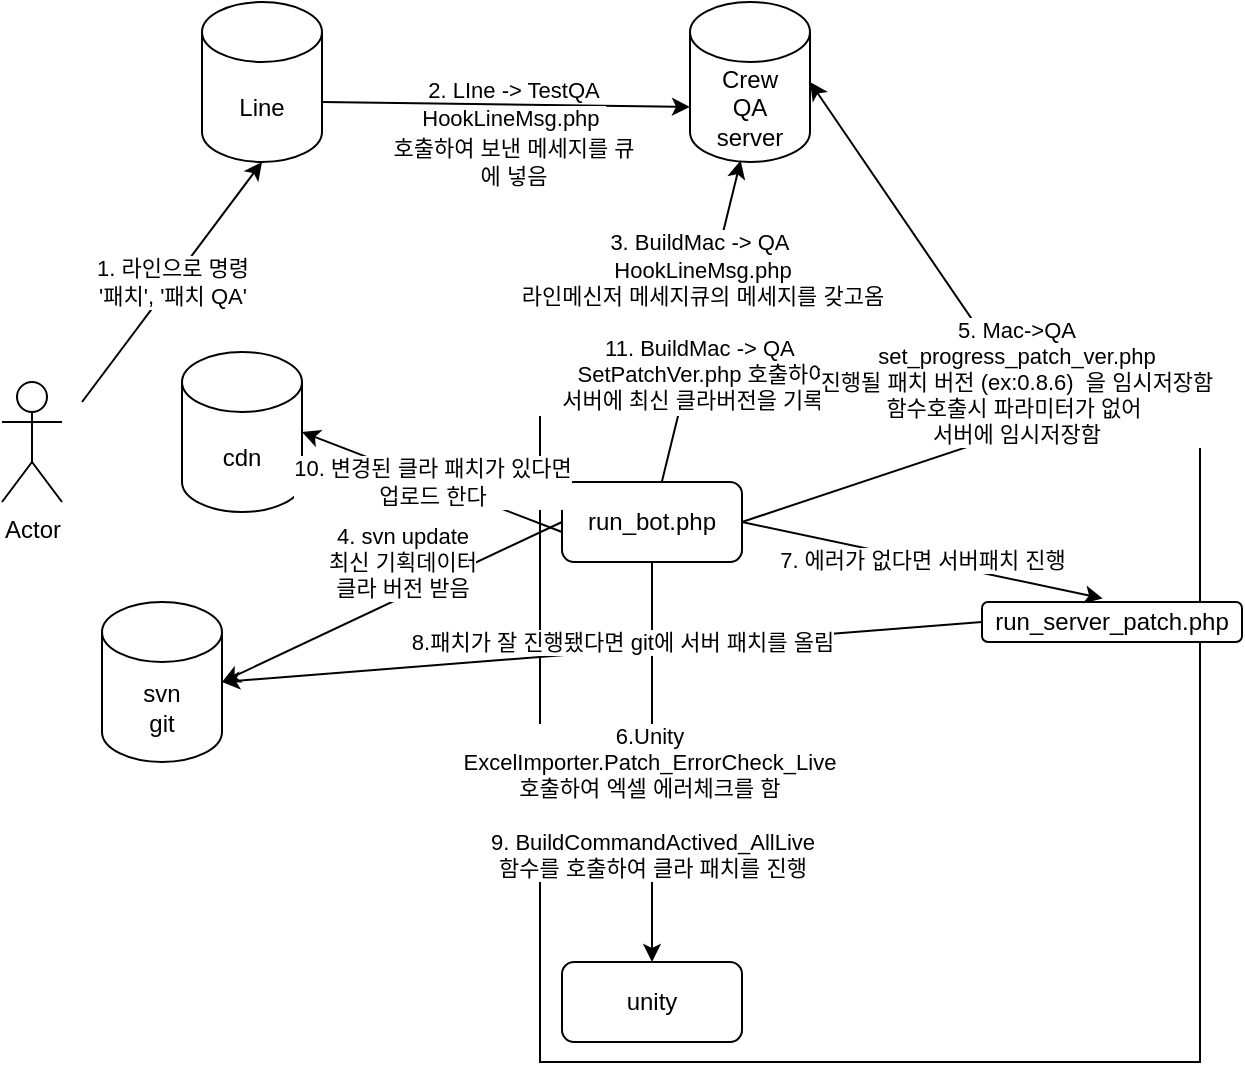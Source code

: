 <mxfile version="20.4.1" type="github"><diagram id="4QeOG2rI4LuTvgQ48RNG" name="페이지-1"><mxGraphModel dx="981" dy="624" grid="1" gridSize="10" guides="1" tooltips="1" connect="1" arrows="1" fold="1" page="1" pageScale="1" pageWidth="827" pageHeight="1169" math="0" shadow="0"><root><mxCell id="0"/><mxCell id="1" parent="0"/><mxCell id="CxYH6p24iFgYfsxDQxph-15" value="" style="whiteSpace=wrap;html=1;aspect=fixed;" vertex="1" parent="1"><mxGeometry x="309" y="320" width="330" height="330" as="geometry"/></mxCell><mxCell id="CxYH6p24iFgYfsxDQxph-2" value="Actor" style="shape=umlActor;verticalLabelPosition=bottom;verticalAlign=top;html=1;outlineConnect=0;" vertex="1" parent="1"><mxGeometry x="40" y="310" width="30" height="60" as="geometry"/></mxCell><mxCell id="CxYH6p24iFgYfsxDQxph-4" value="Line" style="shape=cylinder3;whiteSpace=wrap;html=1;boundedLbl=1;backgroundOutline=1;size=15;" vertex="1" parent="1"><mxGeometry x="140" y="120" width="60" height="80" as="geometry"/></mxCell><mxCell id="CxYH6p24iFgYfsxDQxph-5" value="Crew&lt;br&gt;QA&lt;br&gt;server" style="shape=cylinder3;whiteSpace=wrap;html=1;boundedLbl=1;backgroundOutline=1;size=15;" vertex="1" parent="1"><mxGeometry x="384" y="120" width="60" height="80" as="geometry"/></mxCell><mxCell id="CxYH6p24iFgYfsxDQxph-6" value="1. 라인으로 명령&lt;br&gt;'패치', '패치 QA'" style="endArrow=classic;html=1;rounded=0;entryX=0.5;entryY=1;entryDx=0;entryDy=0;entryPerimeter=0;" edge="1" parent="1" target="CxYH6p24iFgYfsxDQxph-4"><mxGeometry width="50" height="50" relative="1" as="geometry"><mxPoint x="80" y="320" as="sourcePoint"/><mxPoint x="130" y="270" as="targetPoint"/></mxGeometry></mxCell><mxCell id="CxYH6p24iFgYfsxDQxph-8" value="" style="endArrow=classic;html=1;rounded=0;exitX=0.5;exitY=1;exitDx=0;exitDy=0;exitPerimeter=0;entryX=0;entryY=0;entryDx=0;entryDy=52.5;entryPerimeter=0;" edge="1" parent="1" target="CxYH6p24iFgYfsxDQxph-5"><mxGeometry width="50" height="50" relative="1" as="geometry"><mxPoint x="200" y="170" as="sourcePoint"/><mxPoint x="370" y="190" as="targetPoint"/></mxGeometry></mxCell><mxCell id="CxYH6p24iFgYfsxDQxph-10" value="&lt;div style=&quot;text-align: center;&quot;&gt;&lt;span style=&quot;font-size: 11px; background-color: rgb(255, 255, 255);&quot;&gt;2. LIne -&amp;gt; TestQA&lt;/span&gt;&lt;/div&gt;&lt;div style=&quot;text-align: center;&quot;&gt;&lt;span style=&quot;font-size: 11px; background-color: rgb(255, 255, 255);&quot;&gt;HookLineMsg.php&amp;nbsp;&lt;/span&gt;&lt;/div&gt;&lt;div style=&quot;text-align: center;&quot;&gt;&lt;span style=&quot;font-size: 11px; background-color: rgb(255, 255, 255);&quot;&gt;호출하여 보낸 메세지를 큐에 넣음&lt;/span&gt;&lt;/div&gt;" style="text;whiteSpace=wrap;html=1;" vertex="1" parent="1"><mxGeometry x="230" y="150" width="130" height="70" as="geometry"/></mxCell><mxCell id="CxYH6p24iFgYfsxDQxph-12" value="3. BuildMac -&amp;gt; QA&amp;nbsp;&lt;br&gt;HookLineMsg.php&lt;br&gt;라인메신저 메세지큐의 메세지를 갖고옴&lt;br&gt;&lt;br&gt;11. BuildMac -&amp;gt; QA&amp;nbsp;&lt;br&gt;SetPatchVer.php 호출하여&lt;br&gt;서버에 최신 클라버전을 기록함" style="endArrow=classic;html=1;rounded=0;entryX=0.422;entryY=0.991;entryDx=0;entryDy=0;entryPerimeter=0;" edge="1" parent="1" source="CxYH6p24iFgYfsxDQxph-17" target="CxYH6p24iFgYfsxDQxph-5"><mxGeometry width="50" height="50" relative="1" as="geometry"><mxPoint x="362" y="330" as="sourcePoint"/><mxPoint x="370" y="270" as="targetPoint"/></mxGeometry></mxCell><mxCell id="CxYH6p24iFgYfsxDQxph-17" value="run_bot.php" style="rounded=1;whiteSpace=wrap;html=1;" vertex="1" parent="1"><mxGeometry x="320" y="360" width="90" height="40" as="geometry"/></mxCell><mxCell id="CxYH6p24iFgYfsxDQxph-19" value="unity" style="rounded=1;whiteSpace=wrap;html=1;" vertex="1" parent="1"><mxGeometry x="320" y="600" width="90" height="40" as="geometry"/></mxCell><mxCell id="CxYH6p24iFgYfsxDQxph-20" value="BuildMac" style="text;html=1;resizable=0;autosize=1;align=center;verticalAlign=middle;points=[];fillColor=none;strokeColor=none;rounded=0;" vertex="1" parent="1"><mxGeometry x="449" y="320" width="70" height="30" as="geometry"/></mxCell><mxCell id="CxYH6p24iFgYfsxDQxph-25" value="5. Mac-&amp;gt;QA&lt;br&gt;set_progress_patch_ver.php&lt;br&gt;진행될 패치 버전 (ex:0.8.6)&amp;nbsp; 을 임시저장함&lt;br&gt;함수호출시 파라미터가 없어&amp;nbsp;&lt;br&gt;서버에 임시저장함" style="endArrow=classic;html=1;rounded=0;entryX=1;entryY=0.5;entryDx=0;entryDy=0;entryPerimeter=0;" edge="1" parent="1" target="CxYH6p24iFgYfsxDQxph-5"><mxGeometry width="50" height="50" relative="1" as="geometry"><mxPoint x="410" y="380" as="sourcePoint"/><mxPoint x="460" y="330" as="targetPoint"/><Array as="points"><mxPoint x="560" y="330"/></Array></mxGeometry></mxCell><mxCell id="CxYH6p24iFgYfsxDQxph-26" value="6.Unity&amp;nbsp;&lt;br&gt;ExcelImporter.Patch_ErrorCheck_Live&amp;nbsp;&lt;br&gt;호출하여 엑셀 에러체크를 함&amp;nbsp;&lt;br&gt;&lt;br&gt;9.&amp;nbsp;BuildCommandActived_AllLive&lt;br&gt;함수를 호출하여 클라 패치를 진행" style="endArrow=classic;html=1;rounded=0;entryX=0.5;entryY=0;entryDx=0;entryDy=0;exitX=0.5;exitY=1;exitDx=0;exitDy=0;" edge="1" parent="1" source="CxYH6p24iFgYfsxDQxph-17" target="CxYH6p24iFgYfsxDQxph-19"><mxGeometry x="0.2" width="50" height="50" relative="1" as="geometry"><mxPoint x="320" y="400" as="sourcePoint"/><mxPoint x="370" y="350" as="targetPoint"/><mxPoint as="offset"/></mxGeometry></mxCell><mxCell id="CxYH6p24iFgYfsxDQxph-28" value="svn&lt;br&gt;git" style="shape=cylinder3;whiteSpace=wrap;html=1;boundedLbl=1;backgroundOutline=1;size=15;" vertex="1" parent="1"><mxGeometry x="90" y="420" width="60" height="80" as="geometry"/></mxCell><mxCell id="CxYH6p24iFgYfsxDQxph-29" value="4. svn update&lt;br&gt;최신 기획데이터&lt;br&gt;클라 버전 받음" style="endArrow=classic;html=1;rounded=0;exitX=0;exitY=0.5;exitDx=0;exitDy=0;entryX=1;entryY=0.5;entryDx=0;entryDy=0;entryPerimeter=0;" edge="1" parent="1" source="CxYH6p24iFgYfsxDQxph-17" target="CxYH6p24iFgYfsxDQxph-28"><mxGeometry x="-0.139" y="-16" width="50" height="50" relative="1" as="geometry"><mxPoint x="320" y="400" as="sourcePoint"/><mxPoint x="370" y="350" as="targetPoint"/><mxPoint as="offset"/></mxGeometry></mxCell><mxCell id="CxYH6p24iFgYfsxDQxph-30" value="run_server_patch.php" style="rounded=1;whiteSpace=wrap;html=1;" vertex="1" parent="1"><mxGeometry x="530" y="420" width="130" height="20" as="geometry"/></mxCell><mxCell id="CxYH6p24iFgYfsxDQxph-31" value="7. 에러가 없다면 서버패치 진행" style="endArrow=classic;html=1;rounded=0;entryX=0.464;entryY=-0.09;entryDx=0;entryDy=0;exitX=1;exitY=0.5;exitDx=0;exitDy=0;entryPerimeter=0;" edge="1" parent="1" source="CxYH6p24iFgYfsxDQxph-17" target="CxYH6p24iFgYfsxDQxph-30"><mxGeometry width="50" height="50" relative="1" as="geometry"><mxPoint x="410" y="570" as="sourcePoint"/><mxPoint x="460" y="520" as="targetPoint"/></mxGeometry></mxCell><mxCell id="CxYH6p24iFgYfsxDQxph-32" value="8.패치가 잘 진행됐다면 git에 서버 패치를 올림" style="endArrow=classic;html=1;rounded=0;exitX=0;exitY=0.5;exitDx=0;exitDy=0;" edge="1" parent="1" source="CxYH6p24iFgYfsxDQxph-30"><mxGeometry x="-0.054" y="-4" width="50" height="50" relative="1" as="geometry"><mxPoint x="320" y="500" as="sourcePoint"/><mxPoint x="150" y="460" as="targetPoint"/><mxPoint as="offset"/></mxGeometry></mxCell><mxCell id="CxYH6p24iFgYfsxDQxph-35" value="cdn" style="shape=cylinder3;whiteSpace=wrap;html=1;boundedLbl=1;backgroundOutline=1;size=15;" vertex="1" parent="1"><mxGeometry x="130" y="295" width="60" height="80" as="geometry"/></mxCell><mxCell id="CxYH6p24iFgYfsxDQxph-36" value="10. 변경된 클라 패치가 있다면&lt;br&gt;업로드 한다" style="endArrow=classic;html=1;rounded=0;entryX=1;entryY=0.5;entryDx=0;entryDy=0;exitX=0.5;exitY=1;exitDx=0;exitDy=0;entryPerimeter=0;" edge="1" parent="1" target="CxYH6p24iFgYfsxDQxph-35"><mxGeometry width="50" height="50" relative="1" as="geometry"><mxPoint x="320" y="385" as="sourcePoint"/><mxPoint x="320" y="585" as="targetPoint"/></mxGeometry></mxCell></root></mxGraphModel></diagram></mxfile>